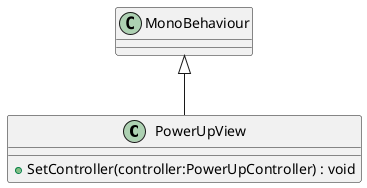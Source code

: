 @startuml
class PowerUpView {
    + SetController(controller:PowerUpController) : void
}
MonoBehaviour <|-- PowerUpView
@enduml
